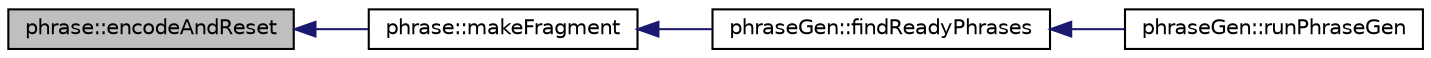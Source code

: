 digraph G
{
  edge [fontname="Helvetica",fontsize="10",labelfontname="Helvetica",labelfontsize="10"];
  node [fontname="Helvetica",fontsize="10",shape=record];
  rankdir=LR;
  Node1 [label="phrase::encodeAndReset",height=0.2,width=0.4,color="black", fillcolor="grey75", style="filled" fontcolor="black"];
  Node1 -> Node2 [dir=back,color="midnightblue",fontsize="10",style="solid"];
  Node2 [label="phrase::makeFragment",height=0.2,width=0.4,color="black", fillcolor="white", style="filled",URL="$classphrase.html#ad596b3bf1c197e53a509dc02f41957cd"];
  Node2 -> Node3 [dir=back,color="midnightblue",fontsize="10",style="solid"];
  Node3 [label="phraseGen::findReadyPhrases",height=0.2,width=0.4,color="black", fillcolor="white", style="filled",URL="$classphraseGen.html#ab1fd52686e66bea06bd08d7fc8a4eb23"];
  Node3 -> Node4 [dir=back,color="midnightblue",fontsize="10",style="solid"];
  Node4 [label="phraseGen::runPhraseGen",height=0.2,width=0.4,color="black", fillcolor="white", style="filled",URL="$classphraseGen.html#a27c8b0d81592bc45e7f25e9cb7a4d1c4"];
}
